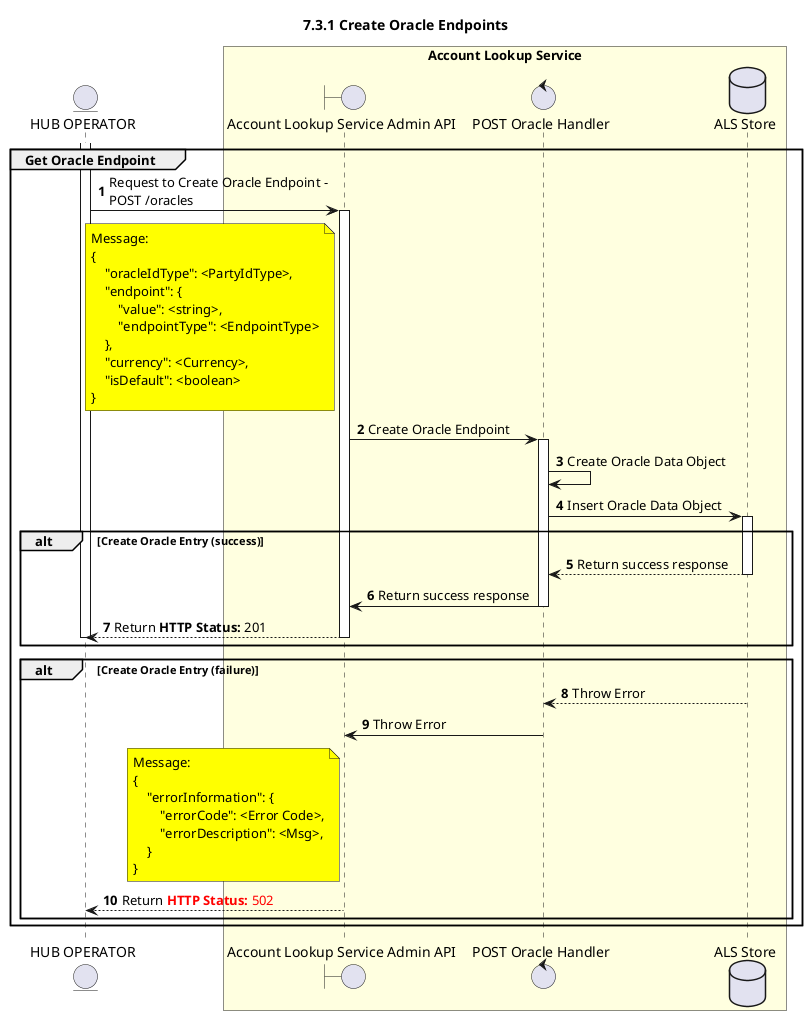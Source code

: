 /'*****
 License
 --------------
 Copyright © 2017 Bill & Melinda Gates Foundation
 The Mojaloop files are made available by the Bill & Melinda Gates Foundation under the Apache License, Version 2.0 (the "License") and you may not use these files except in compliance with the License. You may obtain a copy of the License at
 http://www.apache.org/licenses/LICENSE-2.0
 Unless required by applicable law or agreed to in writing, the Mojaloop files are distributed on an "AS IS" BASIS, WITHOUT WARRANTIES OR CONDITIONS OF ANY KIND, either express or implied. See the License for the specific language governing permissions and limitations under the License.
 Contributors
 --------------
 This is the official list of the Mojaloop project contributors for this file.
 Names of the original copyright holders (individuals or organizations)
 should be listed with a '*' in the first column. People who have
 contributed from an organization can be listed under the organization
 that actually holds the copyright for their contributions (see the
 Gates Foundation organization for an example). Those individuals should have
 their names indented and be marked with a '-'. Email address can be added
 optionally within square brackets <email>.
 * Gates Foundation
 - Name Surname <name.surname@gatesfoundation.com>

 * Rajiv Mothilal <rajiv.mothilal@modusbox.com>
 --------------
 ******'/


@startuml
' declare title
title 7.3.1 Create Oracle Endpoints

autonumber


' Actor Keys:
' boundary - APIs/Interfaces, etc
' control - ALS Admin Handler
' database - Database Persistent Store

' declare actors
entity "HUB OPERATOR" as OPERATOR
boundary "Account Lookup Service Admin API" as ALSADM
control "POST Oracle Handler" as ORC_HANDLER
database "ALS Store" as DB

box "Account Lookup Service" #LightYellow
participant ALSADM
participant ORC_HANDLER
participant DB
end box

' start flow

activate OPERATOR
group Get Oracle Endpoint
  OPERATOR -> ALSADM: Request to Create Oracle Endpoint -\nPOST /oracles
  note left of ALSADM #yellow
      Message:
      {
          "oracleIdType": <PartyIdType>,
          "endpoint": {
              "value": <string>,
              "endpointType": <EndpointType>
          },
          "currency": <Currency>,
          "isDefault": <boolean>
      }
  end note
  activate ALSADM

  ALSADM -> ORC_HANDLER: Create Oracle Endpoint

  activate ORC_HANDLER
  ORC_HANDLER -> ORC_HANDLER: Create Oracle Data Object
  ORC_HANDLER -> DB: Insert Oracle Data Object
  activate DB

  alt Create Oracle Entry (success)
    DB --> ORC_HANDLER: Return success response
    deactivate DB

    ORC_HANDLER -> ALSADM: Return success response
    deactivate ORC_HANDLER
    ALSADM --> OPERATOR: Return <color #000000><b>HTTP Status:</b> 201</color>

    deactivate ALSADM
    deactivate OPERATOR
  end

  alt Create Oracle Entry (failure)
    DB --> ORC_HANDLER: Throw Error
    deactivate DB
    ORC_HANDLER -> ALSADM: Throw Error
    deactivate ORC_HANDLER
    note left of ALSADM #yellow
        Message:
        {
            "errorInformation": {
                "errorCode": <Error Code>,
                "errorDescription": <Msg>,
            }
        }
    end note

    ALSADM --> OPERATOR: Return <color #FF0000><b>HTTP Status:</b> 502</color>

    deactivate ALSADM
    deactivate OPERATOR


  end
end

@enduml

